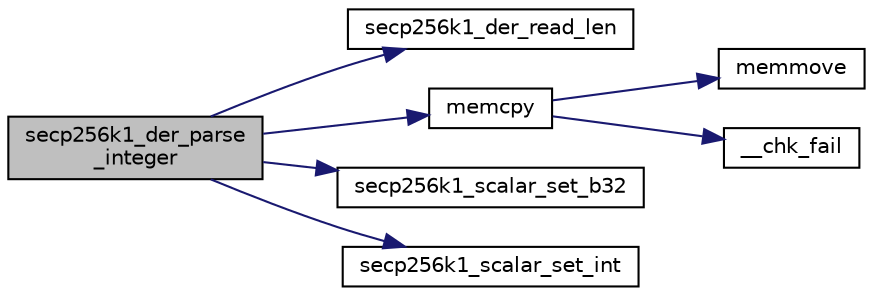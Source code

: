 digraph "secp256k1_der_parse_integer"
{
  edge [fontname="Helvetica",fontsize="10",labelfontname="Helvetica",labelfontsize="10"];
  node [fontname="Helvetica",fontsize="10",shape=record];
  rankdir="LR";
  Node0 [label="secp256k1_der_parse\l_integer",height=0.2,width=0.4,color="black", fillcolor="grey75", style="filled", fontcolor="black"];
  Node0 -> Node1 [color="midnightblue",fontsize="10",style="solid",fontname="Helvetica"];
  Node1 [label="secp256k1_der_read_len",height=0.2,width=0.4,color="black", fillcolor="white", style="filled",URL="$d5/d27/ecdsa__impl_8h.html#a77ce85411873130e59bc88f17c81b49c"];
  Node0 -> Node2 [color="midnightblue",fontsize="10",style="solid",fontname="Helvetica"];
  Node2 [label="memcpy",height=0.2,width=0.4,color="black", fillcolor="white", style="filled",URL="$d5/d9f/glibc__compat_8cpp.html#a0f46826ab0466591e136db24394923cf"];
  Node2 -> Node3 [color="midnightblue",fontsize="10",style="solid",fontname="Helvetica"];
  Node3 [label="memmove",height=0.2,width=0.4,color="black", fillcolor="white", style="filled",URL="$d5/d9f/glibc__compat_8cpp.html#a9778d49e9029dd75bc53ecbbf9f5e9a1"];
  Node2 -> Node4 [color="midnightblue",fontsize="10",style="solid",fontname="Helvetica"];
  Node4 [label="__chk_fail",height=0.2,width=0.4,color="black", fillcolor="white", style="filled",URL="$d5/d9f/glibc__compat_8cpp.html#a424ac71631da5ada2976630ff67051d1"];
  Node0 -> Node5 [color="midnightblue",fontsize="10",style="solid",fontname="Helvetica"];
  Node5 [label="secp256k1_scalar_set_b32",height=0.2,width=0.4,color="black", fillcolor="white", style="filled",URL="$db/d94/scalar_8h.html#a25cc2d45ae1d1765d07c3313cdf46fa0",tooltip="Set a scalar from a big endian byte array. "];
  Node0 -> Node6 [color="midnightblue",fontsize="10",style="solid",fontname="Helvetica"];
  Node6 [label="secp256k1_scalar_set_int",height=0.2,width=0.4,color="black", fillcolor="white", style="filled",URL="$db/d94/scalar_8h.html#a41cb11650e4dea0fe7ac5b59b9fce9dc",tooltip="Set a scalar to an unsigned integer. "];
}

